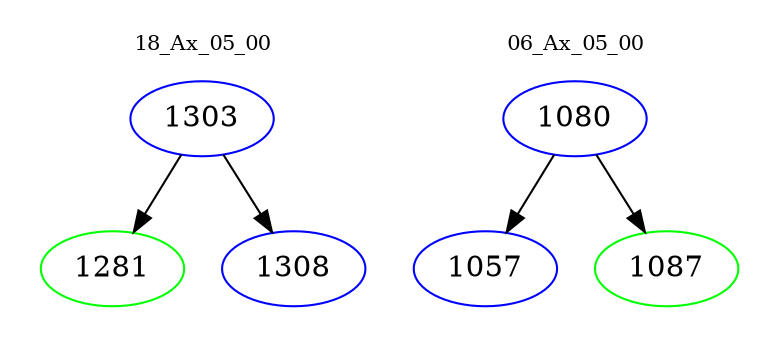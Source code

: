 digraph{
subgraph cluster_0 {
color = white
label = "18_Ax_05_00";
fontsize=10;
T0_1303 [label="1303", color="blue"]
T0_1303 -> T0_1281 [color="black"]
T0_1281 [label="1281", color="green"]
T0_1303 -> T0_1308 [color="black"]
T0_1308 [label="1308", color="blue"]
}
subgraph cluster_1 {
color = white
label = "06_Ax_05_00";
fontsize=10;
T1_1080 [label="1080", color="blue"]
T1_1080 -> T1_1057 [color="black"]
T1_1057 [label="1057", color="blue"]
T1_1080 -> T1_1087 [color="black"]
T1_1087 [label="1087", color="green"]
}
}
